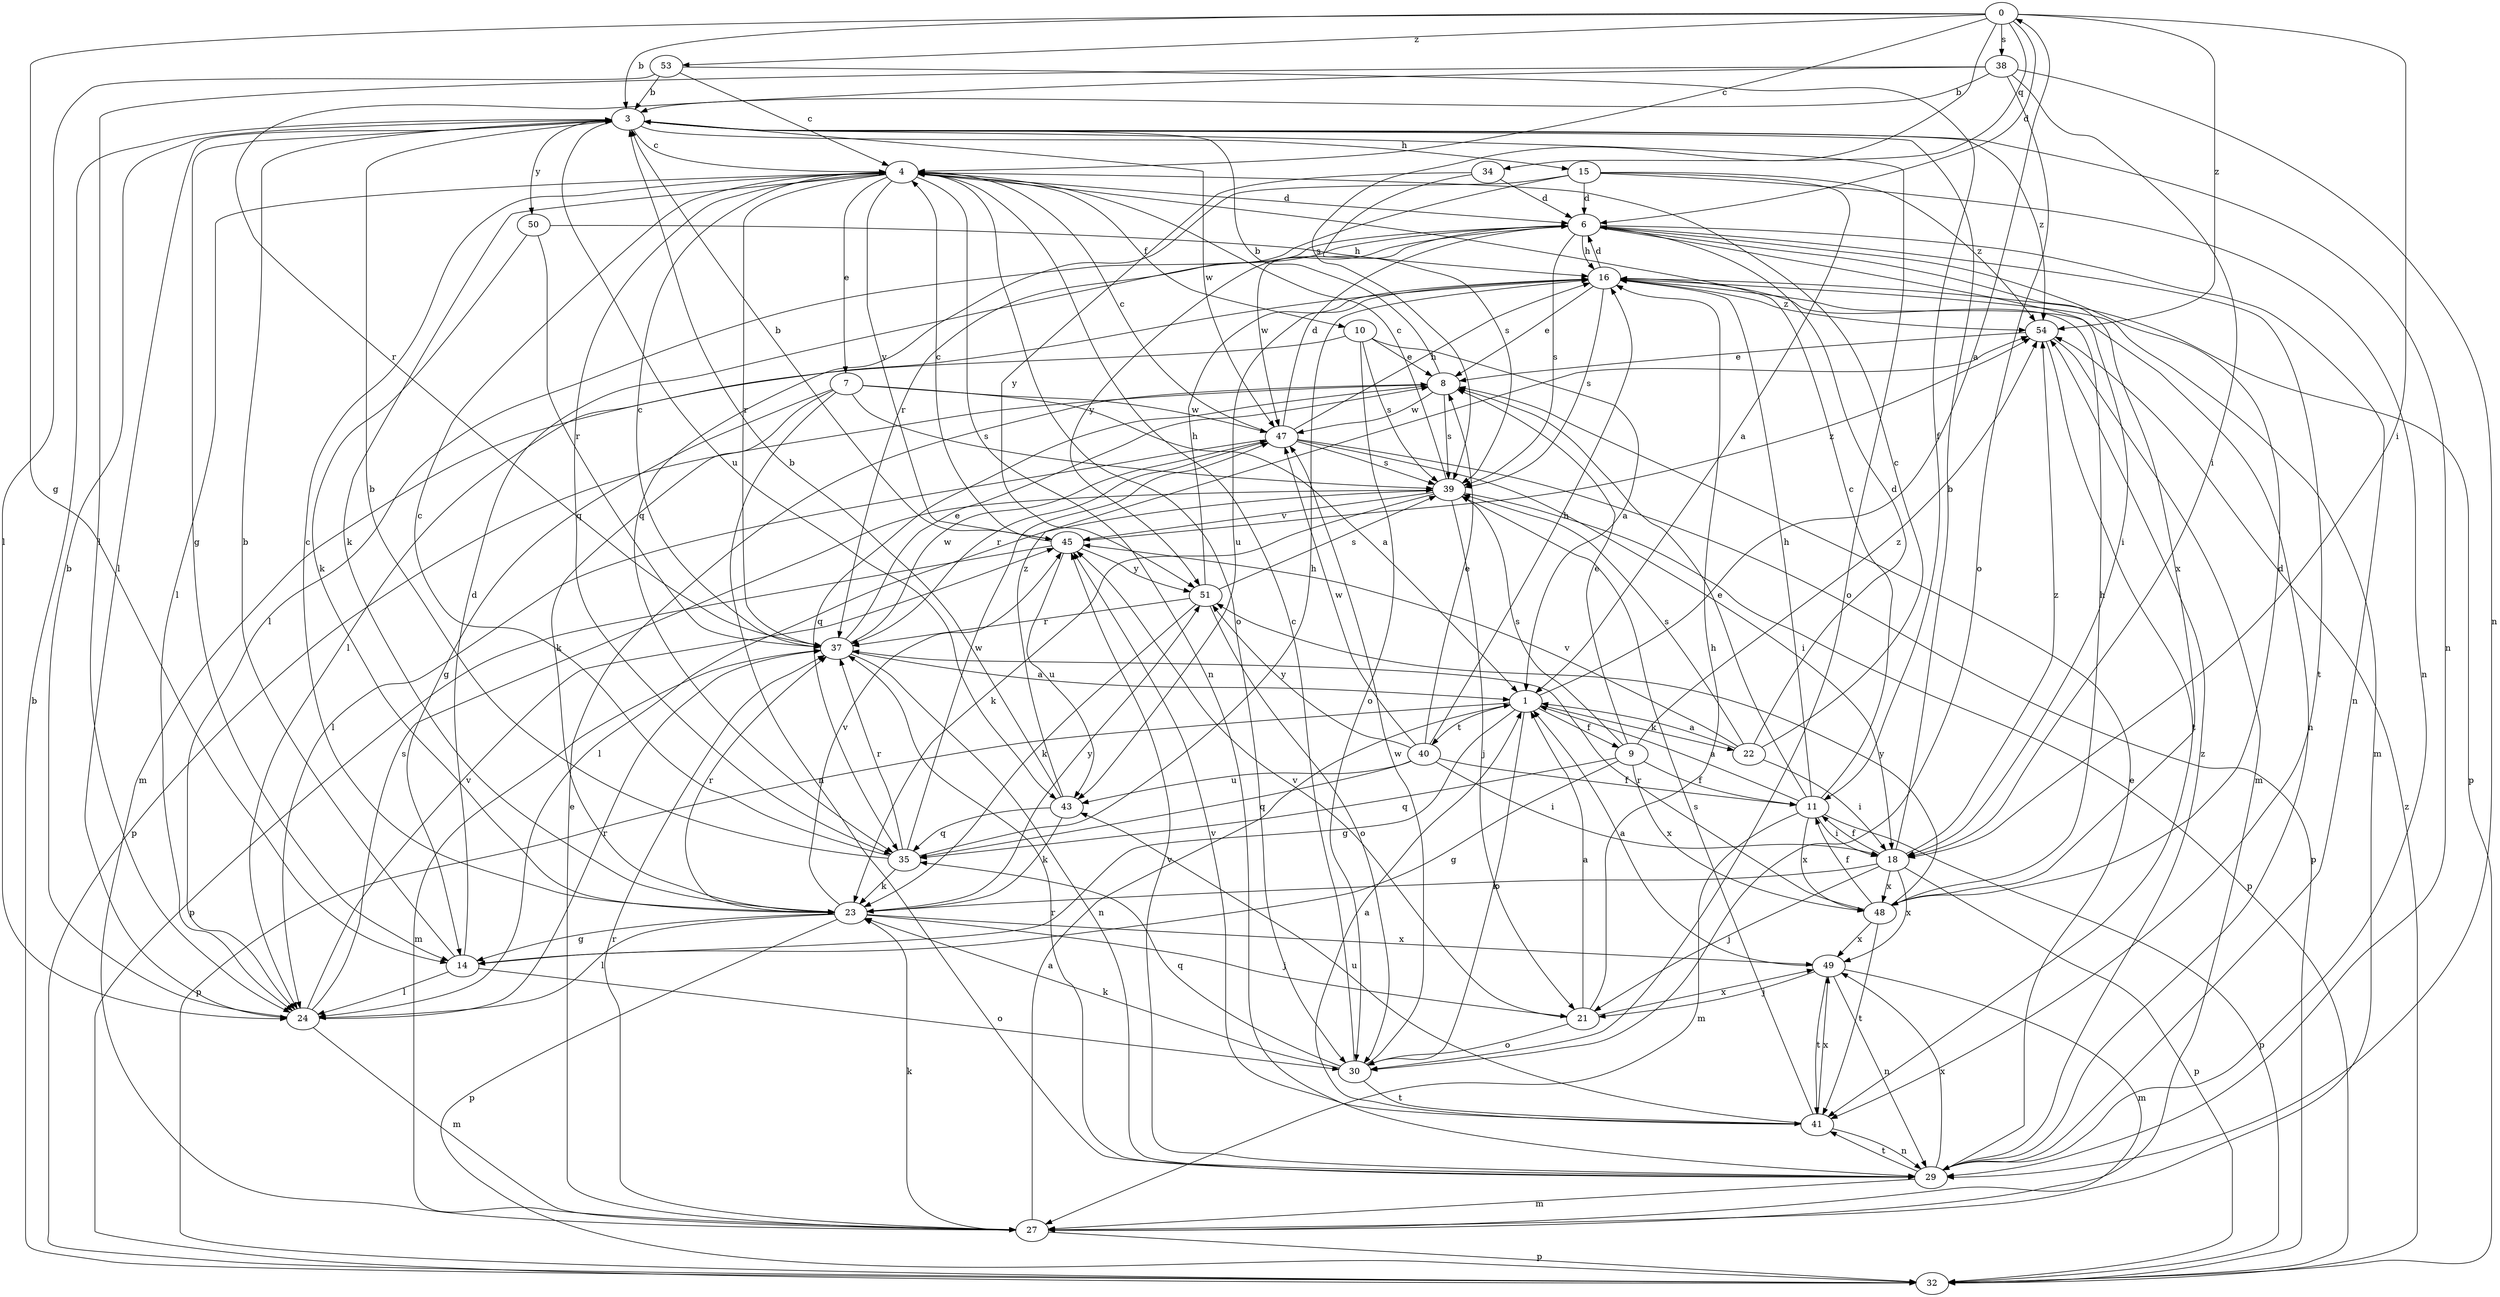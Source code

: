 strict digraph  {
0;
1;
3;
4;
6;
7;
8;
9;
10;
11;
14;
15;
16;
18;
21;
22;
23;
24;
27;
29;
30;
32;
34;
35;
37;
38;
39;
40;
41;
43;
45;
47;
48;
49;
50;
51;
53;
54;
0 -> 3  [label=b];
0 -> 4  [label=c];
0 -> 6  [label=d];
0 -> 14  [label=g];
0 -> 18  [label=i];
0 -> 34  [label=q];
0 -> 38  [label=s];
0 -> 39  [label=s];
0 -> 53  [label=z];
0 -> 54  [label=z];
1 -> 0  [label=a];
1 -> 9  [label=f];
1 -> 14  [label=g];
1 -> 22  [label=k];
1 -> 30  [label=o];
1 -> 32  [label=p];
1 -> 40  [label=t];
3 -> 4  [label=c];
3 -> 14  [label=g];
3 -> 15  [label=h];
3 -> 24  [label=l];
3 -> 29  [label=n];
3 -> 30  [label=o];
3 -> 43  [label=u];
3 -> 47  [label=w];
3 -> 50  [label=y];
3 -> 54  [label=z];
4 -> 6  [label=d];
4 -> 7  [label=e];
4 -> 10  [label=f];
4 -> 23  [label=k];
4 -> 24  [label=l];
4 -> 29  [label=n];
4 -> 30  [label=o];
4 -> 35  [label=q];
4 -> 37  [label=r];
4 -> 45  [label=v];
6 -> 16  [label=h];
6 -> 18  [label=i];
6 -> 24  [label=l];
6 -> 29  [label=n];
6 -> 39  [label=s];
6 -> 41  [label=t];
6 -> 47  [label=w];
6 -> 48  [label=x];
6 -> 51  [label=y];
7 -> 1  [label=a];
7 -> 14  [label=g];
7 -> 23  [label=k];
7 -> 29  [label=n];
7 -> 39  [label=s];
7 -> 47  [label=w];
8 -> 3  [label=b];
8 -> 32  [label=p];
8 -> 35  [label=q];
8 -> 39  [label=s];
8 -> 47  [label=w];
9 -> 8  [label=e];
9 -> 11  [label=f];
9 -> 14  [label=g];
9 -> 35  [label=q];
9 -> 39  [label=s];
9 -> 48  [label=x];
9 -> 54  [label=z];
10 -> 1  [label=a];
10 -> 8  [label=e];
10 -> 27  [label=m];
10 -> 30  [label=o];
10 -> 39  [label=s];
11 -> 1  [label=a];
11 -> 4  [label=c];
11 -> 8  [label=e];
11 -> 16  [label=h];
11 -> 18  [label=i];
11 -> 27  [label=m];
11 -> 32  [label=p];
11 -> 48  [label=x];
14 -> 3  [label=b];
14 -> 6  [label=d];
14 -> 24  [label=l];
14 -> 30  [label=o];
15 -> 1  [label=a];
15 -> 6  [label=d];
15 -> 29  [label=n];
15 -> 35  [label=q];
15 -> 37  [label=r];
15 -> 54  [label=z];
16 -> 6  [label=d];
16 -> 8  [label=e];
16 -> 24  [label=l];
16 -> 27  [label=m];
16 -> 29  [label=n];
16 -> 32  [label=p];
16 -> 39  [label=s];
16 -> 43  [label=u];
16 -> 54  [label=z];
18 -> 3  [label=b];
18 -> 11  [label=f];
18 -> 21  [label=j];
18 -> 23  [label=k];
18 -> 32  [label=p];
18 -> 48  [label=x];
18 -> 49  [label=x];
18 -> 54  [label=z];
21 -> 1  [label=a];
21 -> 16  [label=h];
21 -> 30  [label=o];
21 -> 45  [label=v];
21 -> 49  [label=x];
22 -> 1  [label=a];
22 -> 4  [label=c];
22 -> 6  [label=d];
22 -> 18  [label=i];
22 -> 39  [label=s];
22 -> 45  [label=v];
23 -> 4  [label=c];
23 -> 14  [label=g];
23 -> 21  [label=j];
23 -> 24  [label=l];
23 -> 32  [label=p];
23 -> 37  [label=r];
23 -> 45  [label=v];
23 -> 49  [label=x];
23 -> 51  [label=y];
24 -> 3  [label=b];
24 -> 27  [label=m];
24 -> 37  [label=r];
24 -> 39  [label=s];
24 -> 45  [label=v];
27 -> 1  [label=a];
27 -> 8  [label=e];
27 -> 23  [label=k];
27 -> 32  [label=p];
27 -> 37  [label=r];
29 -> 8  [label=e];
29 -> 27  [label=m];
29 -> 37  [label=r];
29 -> 41  [label=t];
29 -> 45  [label=v];
29 -> 49  [label=x];
29 -> 54  [label=z];
30 -> 4  [label=c];
30 -> 23  [label=k];
30 -> 35  [label=q];
30 -> 41  [label=t];
30 -> 47  [label=w];
32 -> 3  [label=b];
32 -> 54  [label=z];
34 -> 6  [label=d];
34 -> 39  [label=s];
34 -> 51  [label=y];
35 -> 3  [label=b];
35 -> 4  [label=c];
35 -> 16  [label=h];
35 -> 23  [label=k];
35 -> 37  [label=r];
35 -> 47  [label=w];
37 -> 1  [label=a];
37 -> 4  [label=c];
37 -> 8  [label=e];
37 -> 27  [label=m];
37 -> 29  [label=n];
37 -> 47  [label=w];
38 -> 3  [label=b];
38 -> 18  [label=i];
38 -> 24  [label=l];
38 -> 29  [label=n];
38 -> 30  [label=o];
38 -> 37  [label=r];
39 -> 4  [label=c];
39 -> 21  [label=j];
39 -> 23  [label=k];
39 -> 24  [label=l];
39 -> 32  [label=p];
39 -> 45  [label=v];
40 -> 8  [label=e];
40 -> 11  [label=f];
40 -> 16  [label=h];
40 -> 18  [label=i];
40 -> 35  [label=q];
40 -> 43  [label=u];
40 -> 47  [label=w];
40 -> 51  [label=y];
41 -> 1  [label=a];
41 -> 29  [label=n];
41 -> 39  [label=s];
41 -> 43  [label=u];
41 -> 45  [label=v];
41 -> 49  [label=x];
43 -> 3  [label=b];
43 -> 23  [label=k];
43 -> 35  [label=q];
43 -> 54  [label=z];
45 -> 3  [label=b];
45 -> 4  [label=c];
45 -> 32  [label=p];
45 -> 43  [label=u];
45 -> 51  [label=y];
45 -> 54  [label=z];
47 -> 4  [label=c];
47 -> 6  [label=d];
47 -> 16  [label=h];
47 -> 18  [label=i];
47 -> 24  [label=l];
47 -> 32  [label=p];
47 -> 37  [label=r];
47 -> 39  [label=s];
48 -> 6  [label=d];
48 -> 11  [label=f];
48 -> 16  [label=h];
48 -> 37  [label=r];
48 -> 41  [label=t];
48 -> 49  [label=x];
48 -> 51  [label=y];
49 -> 1  [label=a];
49 -> 21  [label=j];
49 -> 27  [label=m];
49 -> 29  [label=n];
49 -> 41  [label=t];
50 -> 16  [label=h];
50 -> 23  [label=k];
50 -> 37  [label=r];
51 -> 16  [label=h];
51 -> 23  [label=k];
51 -> 30  [label=o];
51 -> 37  [label=r];
51 -> 39  [label=s];
53 -> 3  [label=b];
53 -> 4  [label=c];
53 -> 11  [label=f];
53 -> 24  [label=l];
54 -> 8  [label=e];
54 -> 27  [label=m];
54 -> 41  [label=t];
}
